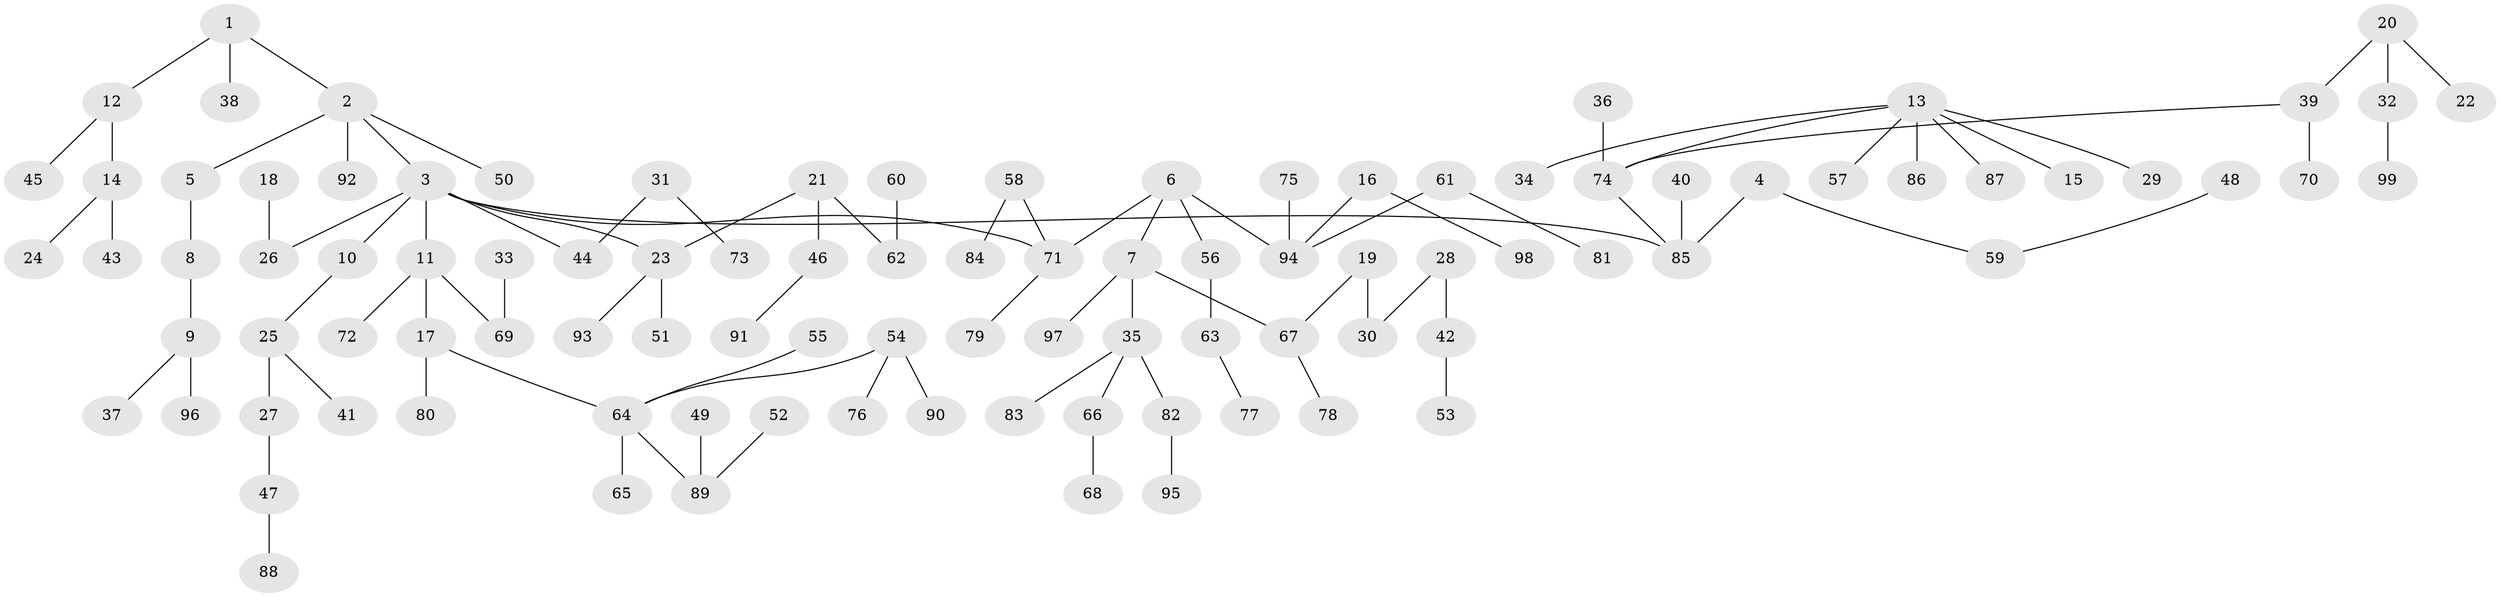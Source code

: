 // original degree distribution, {3: 0.1276595744680851, 5: 0.04964539007092199, 8: 0.0070921985815602835, 2: 0.2553191489361702, 1: 0.49645390070921985, 4: 0.04964539007092199, 7: 0.0070921985815602835, 6: 0.0070921985815602835}
// Generated by graph-tools (version 1.1) at 2025/37/03/04/25 23:37:28]
// undirected, 99 vertices, 98 edges
graph export_dot {
  node [color=gray90,style=filled];
  1;
  2;
  3;
  4;
  5;
  6;
  7;
  8;
  9;
  10;
  11;
  12;
  13;
  14;
  15;
  16;
  17;
  18;
  19;
  20;
  21;
  22;
  23;
  24;
  25;
  26;
  27;
  28;
  29;
  30;
  31;
  32;
  33;
  34;
  35;
  36;
  37;
  38;
  39;
  40;
  41;
  42;
  43;
  44;
  45;
  46;
  47;
  48;
  49;
  50;
  51;
  52;
  53;
  54;
  55;
  56;
  57;
  58;
  59;
  60;
  61;
  62;
  63;
  64;
  65;
  66;
  67;
  68;
  69;
  70;
  71;
  72;
  73;
  74;
  75;
  76;
  77;
  78;
  79;
  80;
  81;
  82;
  83;
  84;
  85;
  86;
  87;
  88;
  89;
  90;
  91;
  92;
  93;
  94;
  95;
  96;
  97;
  98;
  99;
  1 -- 2 [weight=1.0];
  1 -- 12 [weight=1.0];
  1 -- 38 [weight=1.0];
  2 -- 3 [weight=1.0];
  2 -- 5 [weight=1.0];
  2 -- 50 [weight=1.0];
  2 -- 92 [weight=1.0];
  3 -- 10 [weight=1.0];
  3 -- 11 [weight=1.0];
  3 -- 23 [weight=1.0];
  3 -- 26 [weight=1.0];
  3 -- 44 [weight=1.0];
  3 -- 71 [weight=1.0];
  3 -- 85 [weight=1.0];
  4 -- 59 [weight=1.0];
  4 -- 85 [weight=1.0];
  5 -- 8 [weight=1.0];
  6 -- 7 [weight=1.0];
  6 -- 56 [weight=1.0];
  6 -- 71 [weight=1.0];
  6 -- 94 [weight=1.0];
  7 -- 35 [weight=1.0];
  7 -- 67 [weight=1.0];
  7 -- 97 [weight=1.0];
  8 -- 9 [weight=1.0];
  9 -- 37 [weight=1.0];
  9 -- 96 [weight=1.0];
  10 -- 25 [weight=1.0];
  11 -- 17 [weight=1.0];
  11 -- 69 [weight=1.0];
  11 -- 72 [weight=1.0];
  12 -- 14 [weight=1.0];
  12 -- 45 [weight=1.0];
  13 -- 15 [weight=1.0];
  13 -- 29 [weight=1.0];
  13 -- 34 [weight=1.0];
  13 -- 57 [weight=1.0];
  13 -- 74 [weight=1.0];
  13 -- 86 [weight=1.0];
  13 -- 87 [weight=1.0];
  14 -- 24 [weight=1.0];
  14 -- 43 [weight=1.0];
  16 -- 94 [weight=1.0];
  16 -- 98 [weight=1.0];
  17 -- 64 [weight=1.0];
  17 -- 80 [weight=1.0];
  18 -- 26 [weight=1.0];
  19 -- 30 [weight=1.0];
  19 -- 67 [weight=1.0];
  20 -- 22 [weight=1.0];
  20 -- 32 [weight=1.0];
  20 -- 39 [weight=1.0];
  21 -- 23 [weight=1.0];
  21 -- 46 [weight=1.0];
  21 -- 62 [weight=1.0];
  23 -- 51 [weight=1.0];
  23 -- 93 [weight=1.0];
  25 -- 27 [weight=1.0];
  25 -- 41 [weight=1.0];
  27 -- 47 [weight=1.0];
  28 -- 30 [weight=1.0];
  28 -- 42 [weight=1.0];
  31 -- 44 [weight=1.0];
  31 -- 73 [weight=1.0];
  32 -- 99 [weight=1.0];
  33 -- 69 [weight=1.0];
  35 -- 66 [weight=1.0];
  35 -- 82 [weight=1.0];
  35 -- 83 [weight=1.0];
  36 -- 74 [weight=1.0];
  39 -- 70 [weight=1.0];
  39 -- 74 [weight=1.0];
  40 -- 85 [weight=1.0];
  42 -- 53 [weight=1.0];
  46 -- 91 [weight=1.0];
  47 -- 88 [weight=1.0];
  48 -- 59 [weight=1.0];
  49 -- 89 [weight=1.0];
  52 -- 89 [weight=1.0];
  54 -- 64 [weight=1.0];
  54 -- 76 [weight=1.0];
  54 -- 90 [weight=1.0];
  55 -- 64 [weight=1.0];
  56 -- 63 [weight=1.0];
  58 -- 71 [weight=1.0];
  58 -- 84 [weight=1.0];
  60 -- 62 [weight=1.0];
  61 -- 81 [weight=1.0];
  61 -- 94 [weight=1.0];
  63 -- 77 [weight=1.0];
  64 -- 65 [weight=1.0];
  64 -- 89 [weight=1.0];
  66 -- 68 [weight=1.0];
  67 -- 78 [weight=1.0];
  71 -- 79 [weight=1.0];
  74 -- 85 [weight=1.0];
  75 -- 94 [weight=1.0];
  82 -- 95 [weight=1.0];
}
